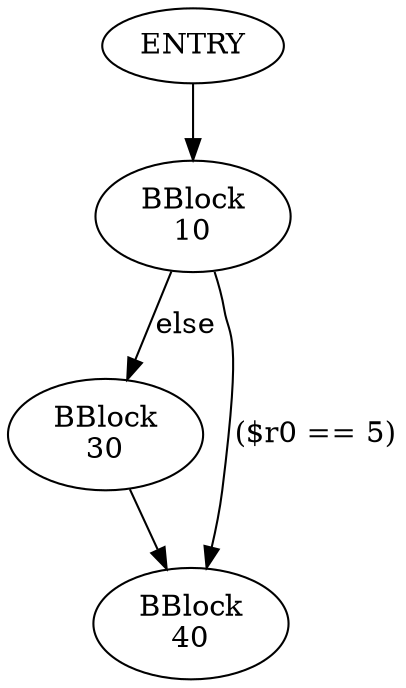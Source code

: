 digraph G {
"ENTRY" -> "10"
"10" [label="BBlock\n10"]
"30" [label="BBlock\n30"]
"40" [label="BBlock\n40"]
"10" -> "30" [label="else"]
"10" -> "40" [label="($r0 == 5)"]
"30" -> "40"
}
